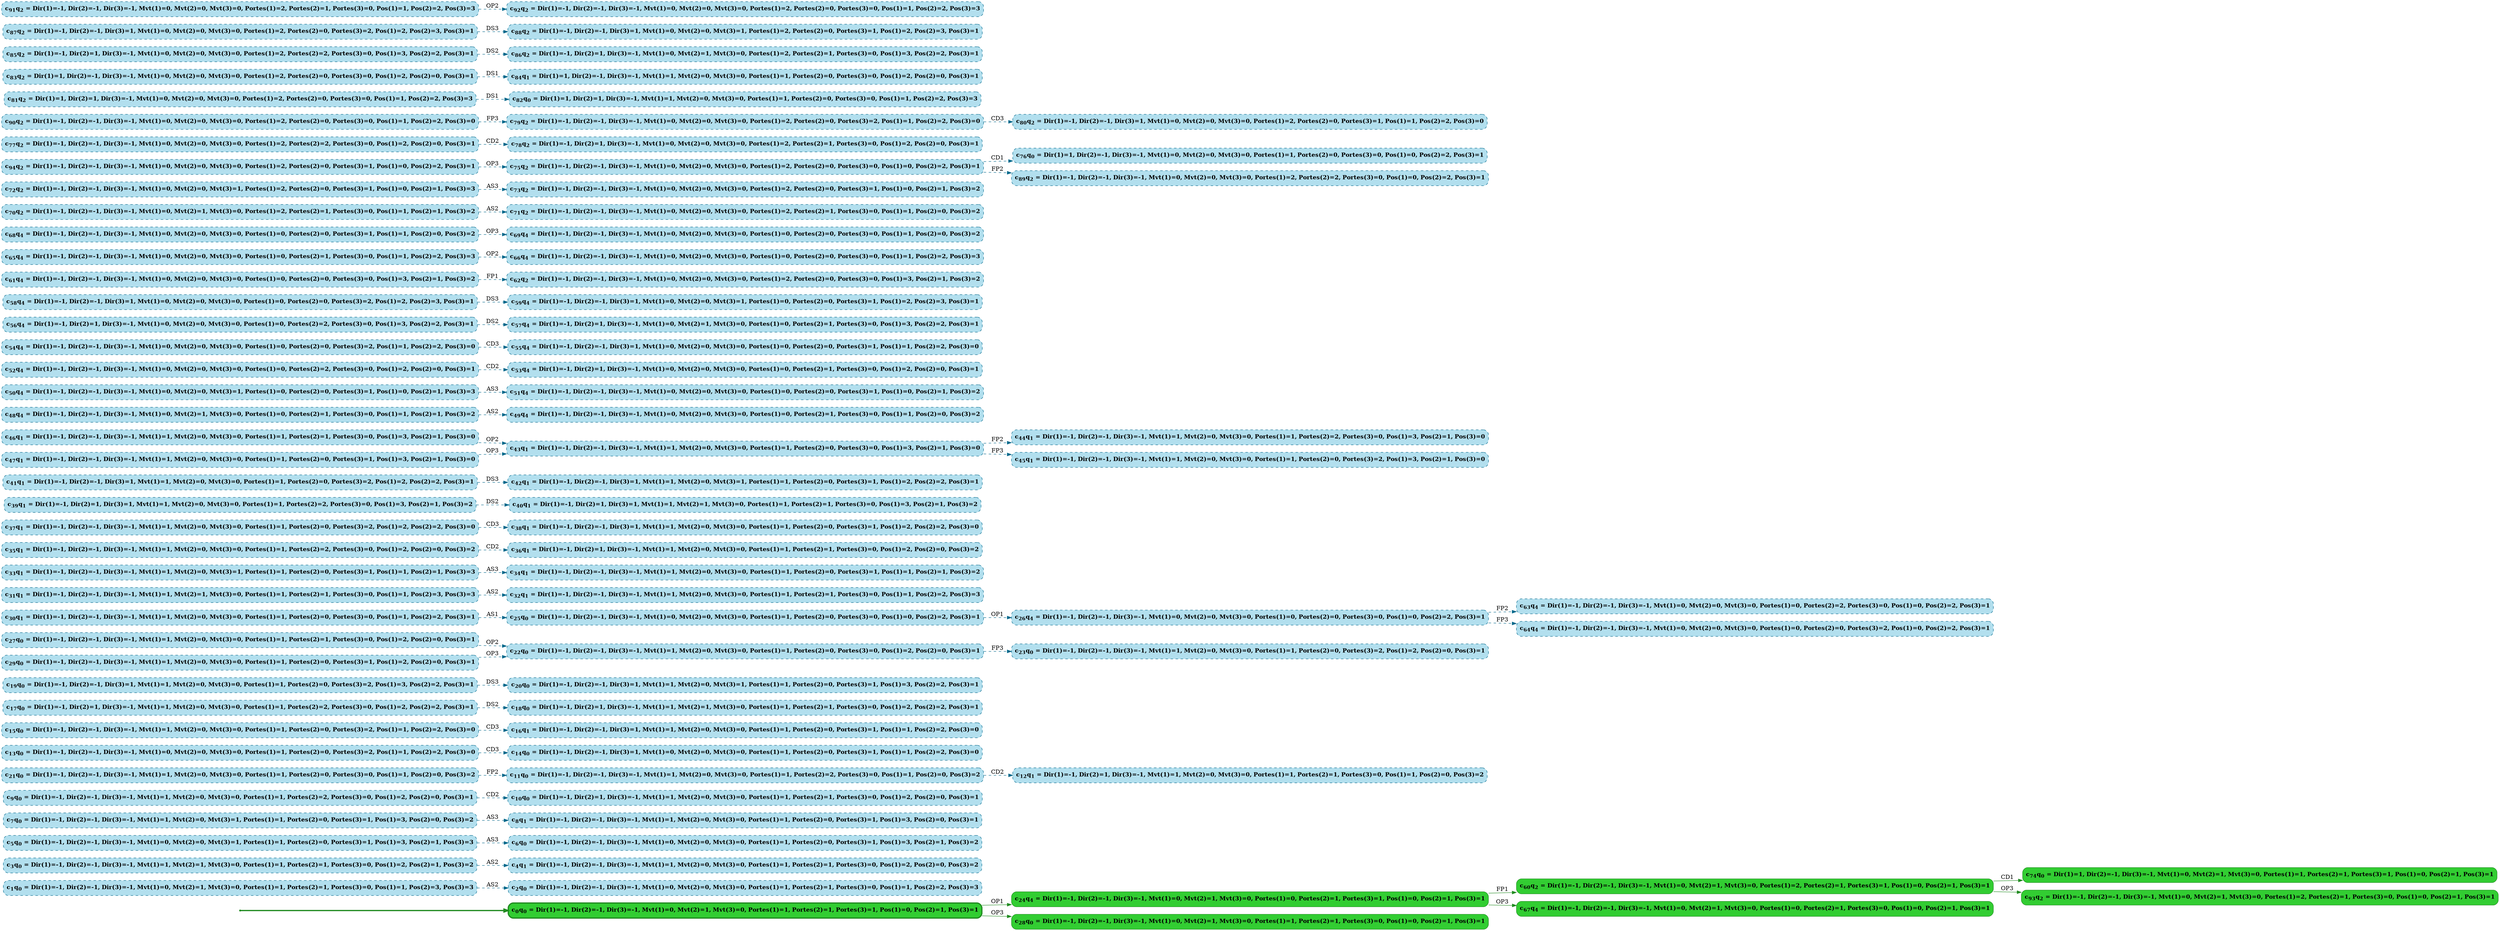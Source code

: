 digraph g {

	rankdir="LR"

	__invisible__[shape="point", color="forestgreen"]
	c0q0[label=<<b>c<sub>0</sub>q<sub>0</sub> = Dir(1)=-1, Dir(2)=-1, Dir(3)=-1, Mvt(1)=0, Mvt(2)=1, Mvt(3)=0, Portes(1)=1, Portes(2)=1, Portes(3)=1, Pos(1)=0, Pos(2)=1, Pos(3)=1</b>>, shape="box", style="rounded, filled", fillcolor="limegreen", color="forestgreen", penwidth=3] // Initial
	c24q4[label=<<b>c<sub>24</sub>q<sub>4</sub> = Dir(1)=-1, Dir(2)=-1, Dir(3)=-1, Mvt(1)=0, Mvt(2)=1, Mvt(3)=0, Portes(1)=0, Portes(2)=1, Portes(3)=1, Pos(1)=0, Pos(2)=1, Pos(3)=1</b>>, shape="box", style="rounded, filled", fillcolor="limegreen", color="forestgreen"]
	c60q2[label=<<b>c<sub>60</sub>q<sub>2</sub> = Dir(1)=-1, Dir(2)=-1, Dir(3)=-1, Mvt(1)=0, Mvt(2)=1, Mvt(3)=0, Portes(1)=2, Portes(2)=1, Portes(3)=1, Pos(1)=0, Pos(2)=1, Pos(3)=1</b>>, shape="box", style="rounded, filled", fillcolor="limegreen", color="forestgreen"]
	c74q0[label=<<b>c<sub>74</sub>q<sub>0</sub> = Dir(1)=1, Dir(2)=-1, Dir(3)=-1, Mvt(1)=0, Mvt(2)=1, Mvt(3)=0, Portes(1)=1, Portes(2)=1, Portes(3)=1, Pos(1)=0, Pos(2)=1, Pos(3)=1</b>>, shape="box", style="rounded, filled", fillcolor="limegreen", color="forestgreen"]
	c93q2[label=<<b>c<sub>93</sub>q<sub>2</sub> = Dir(1)=-1, Dir(2)=-1, Dir(3)=-1, Mvt(1)=0, Mvt(2)=1, Mvt(3)=0, Portes(1)=2, Portes(2)=1, Portes(3)=0, Pos(1)=0, Pos(2)=1, Pos(3)=1</b>>, shape="box", style="rounded, filled", fillcolor="limegreen", color="forestgreen"]
	c67q4[label=<<b>c<sub>67</sub>q<sub>4</sub> = Dir(1)=-1, Dir(2)=-1, Dir(3)=-1, Mvt(1)=0, Mvt(2)=1, Mvt(3)=0, Portes(1)=0, Portes(2)=1, Portes(3)=0, Pos(1)=0, Pos(2)=1, Pos(3)=1</b>>, shape="box", style="rounded, filled", fillcolor="limegreen", color="forestgreen"]
	c28q0[label=<<b>c<sub>28</sub>q<sub>0</sub> = Dir(1)=-1, Dir(2)=-1, Dir(3)=-1, Mvt(1)=0, Mvt(2)=1, Mvt(3)=0, Portes(1)=1, Portes(2)=1, Portes(3)=0, Pos(1)=0, Pos(2)=1, Pos(3)=1</b>>, shape="box", style="rounded, filled", fillcolor="limegreen", color="forestgreen"]
	c1q0[label=<<b>c<sub>1</sub>q<sub>0</sub> = Dir(1)=-1, Dir(2)=-1, Dir(3)=-1, Mvt(1)=0, Mvt(2)=1, Mvt(3)=0, Portes(1)=1, Portes(2)=1, Portes(3)=0, Pos(1)=1, Pos(2)=3, Pos(3)=3</b>>, shape="box", style="rounded, filled, dashed", fillcolor="lightblue2", color="deepskyblue4"]
	c2q0[label=<<b>c<sub>2</sub>q<sub>0</sub> = Dir(1)=-1, Dir(2)=-1, Dir(3)=-1, Mvt(1)=0, Mvt(2)=0, Mvt(3)=0, Portes(1)=1, Portes(2)=1, Portes(3)=0, Pos(1)=1, Pos(2)=2, Pos(3)=3</b>>, shape="box", style="rounded, filled, dashed", fillcolor="lightblue2", color="deepskyblue4"]
	c3q0[label=<<b>c<sub>3</sub>q<sub>0</sub> = Dir(1)=-1, Dir(2)=-1, Dir(3)=-1, Mvt(1)=1, Mvt(2)=1, Mvt(3)=0, Portes(1)=1, Portes(2)=1, Portes(3)=0, Pos(1)=2, Pos(2)=1, Pos(3)=2</b>>, shape="box", style="rounded, filled, dashed", fillcolor="lightblue2", color="deepskyblue4"]
	c4q1[label=<<b>c<sub>4</sub>q<sub>1</sub> = Dir(1)=-1, Dir(2)=-1, Dir(3)=-1, Mvt(1)=1, Mvt(2)=0, Mvt(3)=0, Portes(1)=1, Portes(2)=1, Portes(3)=0, Pos(1)=2, Pos(2)=0, Pos(3)=2</b>>, shape="box", style="rounded, filled, dashed", fillcolor="lightblue2", color="deepskyblue4"]
	c5q0[label=<<b>c<sub>5</sub>q<sub>0</sub> = Dir(1)=-1, Dir(2)=-1, Dir(3)=-1, Mvt(1)=0, Mvt(2)=0, Mvt(3)=1, Portes(1)=1, Portes(2)=0, Portes(3)=1, Pos(1)=3, Pos(2)=1, Pos(3)=3</b>>, shape="box", style="rounded, filled, dashed", fillcolor="lightblue2", color="deepskyblue4"]
	c6q0[label=<<b>c<sub>6</sub>q<sub>0</sub> = Dir(1)=-1, Dir(2)=-1, Dir(3)=-1, Mvt(1)=0, Mvt(2)=0, Mvt(3)=0, Portes(1)=1, Portes(2)=0, Portes(3)=1, Pos(1)=3, Pos(2)=1, Pos(3)=2</b>>, shape="box", style="rounded, filled, dashed", fillcolor="lightblue2", color="deepskyblue4"]
	c7q0[label=<<b>c<sub>7</sub>q<sub>0</sub> = Dir(1)=-1, Dir(2)=-1, Dir(3)=-1, Mvt(1)=1, Mvt(2)=0, Mvt(3)=1, Portes(1)=1, Portes(2)=0, Portes(3)=1, Pos(1)=3, Pos(2)=0, Pos(3)=2</b>>, shape="box", style="rounded, filled, dashed", fillcolor="lightblue2", color="deepskyblue4"]
	c8q1[label=<<b>c<sub>8</sub>q<sub>1</sub> = Dir(1)=-1, Dir(2)=-1, Dir(3)=-1, Mvt(1)=1, Mvt(2)=0, Mvt(3)=0, Portes(1)=1, Portes(2)=0, Portes(3)=1, Pos(1)=3, Pos(2)=0, Pos(3)=1</b>>, shape="box", style="rounded, filled, dashed", fillcolor="lightblue2", color="deepskyblue4"]
	c9q0[label=<<b>c<sub>9</sub>q<sub>0</sub> = Dir(1)=-1, Dir(2)=-1, Dir(3)=-1, Mvt(1)=1, Mvt(2)=0, Mvt(3)=0, Portes(1)=1, Portes(2)=2, Portes(3)=0, Pos(1)=2, Pos(2)=0, Pos(3)=1</b>>, shape="box", style="rounded, filled, dashed", fillcolor="lightblue2", color="deepskyblue4"]
	c10q0[label=<<b>c<sub>10</sub>q<sub>0</sub> = Dir(1)=-1, Dir(2)=1, Dir(3)=-1, Mvt(1)=1, Mvt(2)=0, Mvt(3)=0, Portes(1)=1, Portes(2)=1, Portes(3)=0, Pos(1)=2, Pos(2)=0, Pos(3)=1</b>>, shape="box", style="rounded, filled, dashed", fillcolor="lightblue2", color="deepskyblue4"]
	c11q0[label=<<b>c<sub>11</sub>q<sub>0</sub> = Dir(1)=-1, Dir(2)=-1, Dir(3)=-1, Mvt(1)=1, Mvt(2)=0, Mvt(3)=0, Portes(1)=1, Portes(2)=2, Portes(3)=0, Pos(1)=1, Pos(2)=0, Pos(3)=2</b>>, shape="box", style="rounded, filled, dashed", fillcolor="lightblue2", color="deepskyblue4"]
	c12q1[label=<<b>c<sub>12</sub>q<sub>1</sub> = Dir(1)=-1, Dir(2)=1, Dir(3)=-1, Mvt(1)=1, Mvt(2)=0, Mvt(3)=0, Portes(1)=1, Portes(2)=1, Portes(3)=0, Pos(1)=1, Pos(2)=0, Pos(3)=2</b>>, shape="box", style="rounded, filled, dashed", fillcolor="lightblue2", color="deepskyblue4"]
	c13q0[label=<<b>c<sub>13</sub>q<sub>0</sub> = Dir(1)=-1, Dir(2)=-1, Dir(3)=-1, Mvt(1)=0, Mvt(2)=0, Mvt(3)=0, Portes(1)=1, Portes(2)=0, Portes(3)=2, Pos(1)=1, Pos(2)=2, Pos(3)=0</b>>, shape="box", style="rounded, filled, dashed", fillcolor="lightblue2", color="deepskyblue4"]
	c14q0[label=<<b>c<sub>14</sub>q<sub>0</sub> = Dir(1)=-1, Dir(2)=-1, Dir(3)=1, Mvt(1)=0, Mvt(2)=0, Mvt(3)=0, Portes(1)=1, Portes(2)=0, Portes(3)=1, Pos(1)=1, Pos(2)=2, Pos(3)=0</b>>, shape="box", style="rounded, filled, dashed", fillcolor="lightblue2", color="deepskyblue4"]
	c15q0[label=<<b>c<sub>15</sub>q<sub>0</sub> = Dir(1)=-1, Dir(2)=-1, Dir(3)=-1, Mvt(1)=1, Mvt(2)=0, Mvt(3)=0, Portes(1)=1, Portes(2)=0, Portes(3)=2, Pos(1)=1, Pos(2)=2, Pos(3)=0</b>>, shape="box", style="rounded, filled, dashed", fillcolor="lightblue2", color="deepskyblue4"]
	c16q1[label=<<b>c<sub>16</sub>q<sub>1</sub> = Dir(1)=-1, Dir(2)=-1, Dir(3)=1, Mvt(1)=1, Mvt(2)=0, Mvt(3)=0, Portes(1)=1, Portes(2)=0, Portes(3)=1, Pos(1)=1, Pos(2)=2, Pos(3)=0</b>>, shape="box", style="rounded, filled, dashed", fillcolor="lightblue2", color="deepskyblue4"]
	c17q0[label=<<b>c<sub>17</sub>q<sub>0</sub> = Dir(1)=-1, Dir(2)=1, Dir(3)=-1, Mvt(1)=1, Mvt(2)=0, Mvt(3)=0, Portes(1)=1, Portes(2)=2, Portes(3)=0, Pos(1)=2, Pos(2)=2, Pos(3)=1</b>>, shape="box", style="rounded, filled, dashed", fillcolor="lightblue2", color="deepskyblue4"]
	c18q0[label=<<b>c<sub>18</sub>q<sub>0</sub> = Dir(1)=-1, Dir(2)=1, Dir(3)=-1, Mvt(1)=1, Mvt(2)=1, Mvt(3)=0, Portes(1)=1, Portes(2)=1, Portes(3)=0, Pos(1)=2, Pos(2)=2, Pos(3)=1</b>>, shape="box", style="rounded, filled, dashed", fillcolor="lightblue2", color="deepskyblue4"]
	c19q0[label=<<b>c<sub>19</sub>q<sub>0</sub> = Dir(1)=-1, Dir(2)=-1, Dir(3)=1, Mvt(1)=1, Mvt(2)=0, Mvt(3)=0, Portes(1)=1, Portes(2)=0, Portes(3)=2, Pos(1)=3, Pos(2)=2, Pos(3)=1</b>>, shape="box", style="rounded, filled, dashed", fillcolor="lightblue2", color="deepskyblue4"]
	c20q0[label=<<b>c<sub>20</sub>q<sub>0</sub> = Dir(1)=-1, Dir(2)=-1, Dir(3)=1, Mvt(1)=1, Mvt(2)=0, Mvt(3)=1, Portes(1)=1, Portes(2)=0, Portes(3)=1, Pos(1)=3, Pos(2)=2, Pos(3)=1</b>>, shape="box", style="rounded, filled, dashed", fillcolor="lightblue2", color="deepskyblue4"]
	c21q0[label=<<b>c<sub>21</sub>q<sub>0</sub> = Dir(1)=-1, Dir(2)=-1, Dir(3)=-1, Mvt(1)=1, Mvt(2)=0, Mvt(3)=0, Portes(1)=1, Portes(2)=0, Portes(3)=0, Pos(1)=1, Pos(2)=0, Pos(3)=2</b>>, shape="box", style="rounded, filled, dashed", fillcolor="lightblue2", color="deepskyblue4"]
	c22q0[label=<<b>c<sub>22</sub>q<sub>0</sub> = Dir(1)=-1, Dir(2)=-1, Dir(3)=-1, Mvt(1)=1, Mvt(2)=0, Mvt(3)=0, Portes(1)=1, Portes(2)=0, Portes(3)=0, Pos(1)=2, Pos(2)=0, Pos(3)=1</b>>, shape="box", style="rounded, filled, dashed", fillcolor="lightblue2", color="deepskyblue4"]
	c23q0[label=<<b>c<sub>23</sub>q<sub>0</sub> = Dir(1)=-1, Dir(2)=-1, Dir(3)=-1, Mvt(1)=1, Mvt(2)=0, Mvt(3)=0, Portes(1)=1, Portes(2)=0, Portes(3)=2, Pos(1)=2, Pos(2)=0, Pos(3)=1</b>>, shape="box", style="rounded, filled, dashed", fillcolor="lightblue2", color="deepskyblue4"]
	c25q0[label=<<b>c<sub>25</sub>q<sub>0</sub> = Dir(1)=-1, Dir(2)=-1, Dir(3)=-1, Mvt(1)=0, Mvt(2)=0, Mvt(3)=0, Portes(1)=1, Portes(2)=0, Portes(3)=0, Pos(1)=0, Pos(2)=2, Pos(3)=1</b>>, shape="box", style="rounded, filled, dashed", fillcolor="lightblue2", color="deepskyblue4"]
	c26q4[label=<<b>c<sub>26</sub>q<sub>4</sub> = Dir(1)=-1, Dir(2)=-1, Dir(3)=-1, Mvt(1)=0, Mvt(2)=0, Mvt(3)=0, Portes(1)=0, Portes(2)=0, Portes(3)=0, Pos(1)=0, Pos(2)=2, Pos(3)=1</b>>, shape="box", style="rounded, filled, dashed", fillcolor="lightblue2", color="deepskyblue4"]
	c27q0[label=<<b>c<sub>27</sub>q<sub>0</sub> = Dir(1)=-1, Dir(2)=-1, Dir(3)=-1, Mvt(1)=1, Mvt(2)=0, Mvt(3)=0, Portes(1)=1, Portes(2)=1, Portes(3)=0, Pos(1)=2, Pos(2)=0, Pos(3)=1</b>>, shape="box", style="rounded, filled, dashed", fillcolor="lightblue2", color="deepskyblue4"]
	c29q0[label=<<b>c<sub>29</sub>q<sub>0</sub> = Dir(1)=-1, Dir(2)=-1, Dir(3)=-1, Mvt(1)=1, Mvt(2)=0, Mvt(3)=0, Portes(1)=1, Portes(2)=0, Portes(3)=1, Pos(1)=2, Pos(2)=0, Pos(3)=1</b>>, shape="box", style="rounded, filled, dashed", fillcolor="lightblue2", color="deepskyblue4"]
	c30q1[label=<<b>c<sub>30</sub>q<sub>1</sub> = Dir(1)=-1, Dir(2)=-1, Dir(3)=-1, Mvt(1)=1, Mvt(2)=0, Mvt(3)=0, Portes(1)=1, Portes(2)=0, Portes(3)=0, Pos(1)=1, Pos(2)=2, Pos(3)=1</b>>, shape="box", style="rounded, filled, dashed", fillcolor="lightblue2", color="deepskyblue4"]
	c31q1[label=<<b>c<sub>31</sub>q<sub>1</sub> = Dir(1)=-1, Dir(2)=-1, Dir(3)=-1, Mvt(1)=1, Mvt(2)=1, Mvt(3)=0, Portes(1)=1, Portes(2)=1, Portes(3)=0, Pos(1)=1, Pos(2)=3, Pos(3)=3</b>>, shape="box", style="rounded, filled, dashed", fillcolor="lightblue2", color="deepskyblue4"]
	c32q1[label=<<b>c<sub>32</sub>q<sub>1</sub> = Dir(1)=-1, Dir(2)=-1, Dir(3)=-1, Mvt(1)=1, Mvt(2)=0, Mvt(3)=0, Portes(1)=1, Portes(2)=1, Portes(3)=0, Pos(1)=1, Pos(2)=2, Pos(3)=3</b>>, shape="box", style="rounded, filled, dashed", fillcolor="lightblue2", color="deepskyblue4"]
	c33q1[label=<<b>c<sub>33</sub>q<sub>1</sub> = Dir(1)=-1, Dir(2)=-1, Dir(3)=-1, Mvt(1)=1, Mvt(2)=0, Mvt(3)=1, Portes(1)=1, Portes(2)=0, Portes(3)=1, Pos(1)=1, Pos(2)=1, Pos(3)=3</b>>, shape="box", style="rounded, filled, dashed", fillcolor="lightblue2", color="deepskyblue4"]
	c34q1[label=<<b>c<sub>34</sub>q<sub>1</sub> = Dir(1)=-1, Dir(2)=-1, Dir(3)=-1, Mvt(1)=1, Mvt(2)=0, Mvt(3)=0, Portes(1)=1, Portes(2)=0, Portes(3)=1, Pos(1)=1, Pos(2)=1, Pos(3)=2</b>>, shape="box", style="rounded, filled, dashed", fillcolor="lightblue2", color="deepskyblue4"]
	c35q1[label=<<b>c<sub>35</sub>q<sub>1</sub> = Dir(1)=-1, Dir(2)=-1, Dir(3)=-1, Mvt(1)=1, Mvt(2)=0, Mvt(3)=0, Portes(1)=1, Portes(2)=2, Portes(3)=0, Pos(1)=2, Pos(2)=0, Pos(3)=2</b>>, shape="box", style="rounded, filled, dashed", fillcolor="lightblue2", color="deepskyblue4"]
	c36q1[label=<<b>c<sub>36</sub>q<sub>1</sub> = Dir(1)=-1, Dir(2)=1, Dir(3)=-1, Mvt(1)=1, Mvt(2)=0, Mvt(3)=0, Portes(1)=1, Portes(2)=1, Portes(3)=0, Pos(1)=2, Pos(2)=0, Pos(3)=2</b>>, shape="box", style="rounded, filled, dashed", fillcolor="lightblue2", color="deepskyblue4"]
	c37q1[label=<<b>c<sub>37</sub>q<sub>1</sub> = Dir(1)=-1, Dir(2)=-1, Dir(3)=-1, Mvt(1)=1, Mvt(2)=0, Mvt(3)=0, Portes(1)=1, Portes(2)=0, Portes(3)=2, Pos(1)=2, Pos(2)=2, Pos(3)=0</b>>, shape="box", style="rounded, filled, dashed", fillcolor="lightblue2", color="deepskyblue4"]
	c38q1[label=<<b>c<sub>38</sub>q<sub>1</sub> = Dir(1)=-1, Dir(2)=-1, Dir(3)=1, Mvt(1)=1, Mvt(2)=0, Mvt(3)=0, Portes(1)=1, Portes(2)=0, Portes(3)=1, Pos(1)=2, Pos(2)=2, Pos(3)=0</b>>, shape="box", style="rounded, filled, dashed", fillcolor="lightblue2", color="deepskyblue4"]
	c39q1[label=<<b>c<sub>39</sub>q<sub>1</sub> = Dir(1)=-1, Dir(2)=1, Dir(3)=1, Mvt(1)=1, Mvt(2)=0, Mvt(3)=0, Portes(1)=1, Portes(2)=2, Portes(3)=0, Pos(1)=3, Pos(2)=1, Pos(3)=2</b>>, shape="box", style="rounded, filled, dashed", fillcolor="lightblue2", color="deepskyblue4"]
	c40q1[label=<<b>c<sub>40</sub>q<sub>1</sub> = Dir(1)=-1, Dir(2)=1, Dir(3)=1, Mvt(1)=1, Mvt(2)=1, Mvt(3)=0, Portes(1)=1, Portes(2)=1, Portes(3)=0, Pos(1)=3, Pos(2)=1, Pos(3)=2</b>>, shape="box", style="rounded, filled, dashed", fillcolor="lightblue2", color="deepskyblue4"]
	c41q1[label=<<b>c<sub>41</sub>q<sub>1</sub> = Dir(1)=-1, Dir(2)=-1, Dir(3)=1, Mvt(1)=1, Mvt(2)=0, Mvt(3)=0, Portes(1)=1, Portes(2)=0, Portes(3)=2, Pos(1)=2, Pos(2)=2, Pos(3)=1</b>>, shape="box", style="rounded, filled, dashed", fillcolor="lightblue2", color="deepskyblue4"]
	c42q1[label=<<b>c<sub>42</sub>q<sub>1</sub> = Dir(1)=-1, Dir(2)=-1, Dir(3)=1, Mvt(1)=1, Mvt(2)=0, Mvt(3)=1, Portes(1)=1, Portes(2)=0, Portes(3)=1, Pos(1)=2, Pos(2)=2, Pos(3)=1</b>>, shape="box", style="rounded, filled, dashed", fillcolor="lightblue2", color="deepskyblue4"]
	c43q1[label=<<b>c<sub>43</sub>q<sub>1</sub> = Dir(1)=-1, Dir(2)=-1, Dir(3)=-1, Mvt(1)=1, Mvt(2)=0, Mvt(3)=0, Portes(1)=1, Portes(2)=0, Portes(3)=0, Pos(1)=3, Pos(2)=1, Pos(3)=0</b>>, shape="box", style="rounded, filled, dashed", fillcolor="lightblue2", color="deepskyblue4"]
	c44q1[label=<<b>c<sub>44</sub>q<sub>1</sub> = Dir(1)=-1, Dir(2)=-1, Dir(3)=-1, Mvt(1)=1, Mvt(2)=0, Mvt(3)=0, Portes(1)=1, Portes(2)=2, Portes(3)=0, Pos(1)=3, Pos(2)=1, Pos(3)=0</b>>, shape="box", style="rounded, filled, dashed", fillcolor="lightblue2", color="deepskyblue4"]
	c45q1[label=<<b>c<sub>45</sub>q<sub>1</sub> = Dir(1)=-1, Dir(2)=-1, Dir(3)=-1, Mvt(1)=1, Mvt(2)=0, Mvt(3)=0, Portes(1)=1, Portes(2)=0, Portes(3)=2, Pos(1)=3, Pos(2)=1, Pos(3)=0</b>>, shape="box", style="rounded, filled, dashed", fillcolor="lightblue2", color="deepskyblue4"]
	c46q1[label=<<b>c<sub>46</sub>q<sub>1</sub> = Dir(1)=-1, Dir(2)=-1, Dir(3)=-1, Mvt(1)=1, Mvt(2)=0, Mvt(3)=0, Portes(1)=1, Portes(2)=1, Portes(3)=0, Pos(1)=3, Pos(2)=1, Pos(3)=0</b>>, shape="box", style="rounded, filled, dashed", fillcolor="lightblue2", color="deepskyblue4"]
	c47q1[label=<<b>c<sub>47</sub>q<sub>1</sub> = Dir(1)=-1, Dir(2)=-1, Dir(3)=-1, Mvt(1)=1, Mvt(2)=0, Mvt(3)=0, Portes(1)=1, Portes(2)=0, Portes(3)=1, Pos(1)=3, Pos(2)=1, Pos(3)=0</b>>, shape="box", style="rounded, filled, dashed", fillcolor="lightblue2", color="deepskyblue4"]
	c48q4[label=<<b>c<sub>48</sub>q<sub>4</sub> = Dir(1)=-1, Dir(2)=-1, Dir(3)=-1, Mvt(1)=0, Mvt(2)=1, Mvt(3)=0, Portes(1)=0, Portes(2)=1, Portes(3)=0, Pos(1)=1, Pos(2)=1, Pos(3)=2</b>>, shape="box", style="rounded, filled, dashed", fillcolor="lightblue2", color="deepskyblue4"]
	c49q4[label=<<b>c<sub>49</sub>q<sub>4</sub> = Dir(1)=-1, Dir(2)=-1, Dir(3)=-1, Mvt(1)=0, Mvt(2)=0, Mvt(3)=0, Portes(1)=0, Portes(2)=1, Portes(3)=0, Pos(1)=1, Pos(2)=0, Pos(3)=2</b>>, shape="box", style="rounded, filled, dashed", fillcolor="lightblue2", color="deepskyblue4"]
	c50q4[label=<<b>c<sub>50</sub>q<sub>4</sub> = Dir(1)=-1, Dir(2)=-1, Dir(3)=-1, Mvt(1)=0, Mvt(2)=0, Mvt(3)=1, Portes(1)=0, Portes(2)=0, Portes(3)=1, Pos(1)=0, Pos(2)=1, Pos(3)=3</b>>, shape="box", style="rounded, filled, dashed", fillcolor="lightblue2", color="deepskyblue4"]
	c51q4[label=<<b>c<sub>51</sub>q<sub>4</sub> = Dir(1)=-1, Dir(2)=-1, Dir(3)=-1, Mvt(1)=0, Mvt(2)=0, Mvt(3)=0, Portes(1)=0, Portes(2)=0, Portes(3)=1, Pos(1)=0, Pos(2)=1, Pos(3)=2</b>>, shape="box", style="rounded, filled, dashed", fillcolor="lightblue2", color="deepskyblue4"]
	c52q4[label=<<b>c<sub>52</sub>q<sub>4</sub> = Dir(1)=-1, Dir(2)=-1, Dir(3)=-1, Mvt(1)=0, Mvt(2)=0, Mvt(3)=0, Portes(1)=0, Portes(2)=2, Portes(3)=0, Pos(1)=2, Pos(2)=0, Pos(3)=1</b>>, shape="box", style="rounded, filled, dashed", fillcolor="lightblue2", color="deepskyblue4"]
	c53q4[label=<<b>c<sub>53</sub>q<sub>4</sub> = Dir(1)=-1, Dir(2)=1, Dir(3)=-1, Mvt(1)=0, Mvt(2)=0, Mvt(3)=0, Portes(1)=0, Portes(2)=1, Portes(3)=0, Pos(1)=2, Pos(2)=0, Pos(3)=1</b>>, shape="box", style="rounded, filled, dashed", fillcolor="lightblue2", color="deepskyblue4"]
	c54q4[label=<<b>c<sub>54</sub>q<sub>4</sub> = Dir(1)=-1, Dir(2)=-1, Dir(3)=-1, Mvt(1)=0, Mvt(2)=0, Mvt(3)=0, Portes(1)=0, Portes(2)=0, Portes(3)=2, Pos(1)=1, Pos(2)=2, Pos(3)=0</b>>, shape="box", style="rounded, filled, dashed", fillcolor="lightblue2", color="deepskyblue4"]
	c55q4[label=<<b>c<sub>55</sub>q<sub>4</sub> = Dir(1)=-1, Dir(2)=-1, Dir(3)=1, Mvt(1)=0, Mvt(2)=0, Mvt(3)=0, Portes(1)=0, Portes(2)=0, Portes(3)=1, Pos(1)=1, Pos(2)=2, Pos(3)=0</b>>, shape="box", style="rounded, filled, dashed", fillcolor="lightblue2", color="deepskyblue4"]
	c56q4[label=<<b>c<sub>56</sub>q<sub>4</sub> = Dir(1)=-1, Dir(2)=1, Dir(3)=-1, Mvt(1)=0, Mvt(2)=0, Mvt(3)=0, Portes(1)=0, Portes(2)=2, Portes(3)=0, Pos(1)=3, Pos(2)=2, Pos(3)=1</b>>, shape="box", style="rounded, filled, dashed", fillcolor="lightblue2", color="deepskyblue4"]
	c57q4[label=<<b>c<sub>57</sub>q<sub>4</sub> = Dir(1)=-1, Dir(2)=1, Dir(3)=-1, Mvt(1)=0, Mvt(2)=1, Mvt(3)=0, Portes(1)=0, Portes(2)=1, Portes(3)=0, Pos(1)=3, Pos(2)=2, Pos(3)=1</b>>, shape="box", style="rounded, filled, dashed", fillcolor="lightblue2", color="deepskyblue4"]
	c58q4[label=<<b>c<sub>58</sub>q<sub>4</sub> = Dir(1)=-1, Dir(2)=-1, Dir(3)=1, Mvt(1)=0, Mvt(2)=0, Mvt(3)=0, Portes(1)=0, Portes(2)=0, Portes(3)=2, Pos(1)=2, Pos(2)=3, Pos(3)=1</b>>, shape="box", style="rounded, filled, dashed", fillcolor="lightblue2", color="deepskyblue4"]
	c59q4[label=<<b>c<sub>59</sub>q<sub>4</sub> = Dir(1)=-1, Dir(2)=-1, Dir(3)=1, Mvt(1)=0, Mvt(2)=0, Mvt(3)=1, Portes(1)=0, Portes(2)=0, Portes(3)=1, Pos(1)=2, Pos(2)=3, Pos(3)=1</b>>, shape="box", style="rounded, filled, dashed", fillcolor="lightblue2", color="deepskyblue4"]
	c61q4[label=<<b>c<sub>61</sub>q<sub>4</sub> = Dir(1)=-1, Dir(2)=-1, Dir(3)=-1, Mvt(1)=0, Mvt(2)=0, Mvt(3)=0, Portes(1)=0, Portes(2)=0, Portes(3)=0, Pos(1)=3, Pos(2)=1, Pos(3)=2</b>>, shape="box", style="rounded, filled, dashed", fillcolor="lightblue2", color="deepskyblue4"]
	c62q2[label=<<b>c<sub>62</sub>q<sub>2</sub> = Dir(1)=-1, Dir(2)=-1, Dir(3)=-1, Mvt(1)=0, Mvt(2)=0, Mvt(3)=0, Portes(1)=2, Portes(2)=0, Portes(3)=0, Pos(1)=3, Pos(2)=1, Pos(3)=2</b>>, shape="box", style="rounded, filled, dashed", fillcolor="lightblue2", color="deepskyblue4"]
	c63q4[label=<<b>c<sub>63</sub>q<sub>4</sub> = Dir(1)=-1, Dir(2)=-1, Dir(3)=-1, Mvt(1)=0, Mvt(2)=0, Mvt(3)=0, Portes(1)=0, Portes(2)=2, Portes(3)=0, Pos(1)=0, Pos(2)=2, Pos(3)=1</b>>, shape="box", style="rounded, filled, dashed", fillcolor="lightblue2", color="deepskyblue4"]
	c64q4[label=<<b>c<sub>64</sub>q<sub>4</sub> = Dir(1)=-1, Dir(2)=-1, Dir(3)=-1, Mvt(1)=0, Mvt(2)=0, Mvt(3)=0, Portes(1)=0, Portes(2)=0, Portes(3)=2, Pos(1)=0, Pos(2)=2, Pos(3)=1</b>>, shape="box", style="rounded, filled, dashed", fillcolor="lightblue2", color="deepskyblue4"]
	c65q4[label=<<b>c<sub>65</sub>q<sub>4</sub> = Dir(1)=-1, Dir(2)=-1, Dir(3)=-1, Mvt(1)=0, Mvt(2)=0, Mvt(3)=0, Portes(1)=0, Portes(2)=1, Portes(3)=0, Pos(1)=1, Pos(2)=2, Pos(3)=3</b>>, shape="box", style="rounded, filled, dashed", fillcolor="lightblue2", color="deepskyblue4"]
	c66q4[label=<<b>c<sub>66</sub>q<sub>4</sub> = Dir(1)=-1, Dir(2)=-1, Dir(3)=-1, Mvt(1)=0, Mvt(2)=0, Mvt(3)=0, Portes(1)=0, Portes(2)=0, Portes(3)=0, Pos(1)=1, Pos(2)=2, Pos(3)=3</b>>, shape="box", style="rounded, filled, dashed", fillcolor="lightblue2", color="deepskyblue4"]
	c68q4[label=<<b>c<sub>68</sub>q<sub>4</sub> = Dir(1)=-1, Dir(2)=-1, Dir(3)=-1, Mvt(1)=0, Mvt(2)=0, Mvt(3)=0, Portes(1)=0, Portes(2)=0, Portes(3)=1, Pos(1)=1, Pos(2)=0, Pos(3)=2</b>>, shape="box", style="rounded, filled, dashed", fillcolor="lightblue2", color="deepskyblue4"]
	c69q4[label=<<b>c<sub>69</sub>q<sub>4</sub> = Dir(1)=-1, Dir(2)=-1, Dir(3)=-1, Mvt(1)=0, Mvt(2)=0, Mvt(3)=0, Portes(1)=0, Portes(2)=0, Portes(3)=0, Pos(1)=1, Pos(2)=0, Pos(3)=2</b>>, shape="box", style="rounded, filled, dashed", fillcolor="lightblue2", color="deepskyblue4"]
	c70q2[label=<<b>c<sub>70</sub>q<sub>2</sub> = Dir(1)=-1, Dir(2)=-1, Dir(3)=-1, Mvt(1)=0, Mvt(2)=1, Mvt(3)=0, Portes(1)=2, Portes(2)=1, Portes(3)=0, Pos(1)=1, Pos(2)=1, Pos(3)=2</b>>, shape="box", style="rounded, filled, dashed", fillcolor="lightblue2", color="deepskyblue4"]
	c71q2[label=<<b>c<sub>71</sub>q<sub>2</sub> = Dir(1)=-1, Dir(2)=-1, Dir(3)=-1, Mvt(1)=0, Mvt(2)=0, Mvt(3)=0, Portes(1)=2, Portes(2)=1, Portes(3)=0, Pos(1)=1, Pos(2)=0, Pos(3)=2</b>>, shape="box", style="rounded, filled, dashed", fillcolor="lightblue2", color="deepskyblue4"]
	c72q2[label=<<b>c<sub>72</sub>q<sub>2</sub> = Dir(1)=-1, Dir(2)=-1, Dir(3)=-1, Mvt(1)=0, Mvt(2)=0, Mvt(3)=1, Portes(1)=2, Portes(2)=0, Portes(3)=1, Pos(1)=0, Pos(2)=1, Pos(3)=3</b>>, shape="box", style="rounded, filled, dashed", fillcolor="lightblue2", color="deepskyblue4"]
	c73q2[label=<<b>c<sub>73</sub>q<sub>2</sub> = Dir(1)=-1, Dir(2)=-1, Dir(3)=-1, Mvt(1)=0, Mvt(2)=0, Mvt(3)=0, Portes(1)=2, Portes(2)=0, Portes(3)=1, Pos(1)=0, Pos(2)=1, Pos(3)=2</b>>, shape="box", style="rounded, filled, dashed", fillcolor="lightblue2", color="deepskyblue4"]
	c75q2[label=<<b>c<sub>75</sub>q<sub>2</sub> = Dir(1)=-1, Dir(2)=-1, Dir(3)=-1, Mvt(1)=0, Mvt(2)=0, Mvt(3)=0, Portes(1)=2, Portes(2)=0, Portes(3)=0, Pos(1)=0, Pos(2)=2, Pos(3)=1</b>>, shape="box", style="rounded, filled, dashed", fillcolor="lightblue2", color="deepskyblue4"]
	c76q0[label=<<b>c<sub>76</sub>q<sub>0</sub> = Dir(1)=1, Dir(2)=-1, Dir(3)=-1, Mvt(1)=0, Mvt(2)=0, Mvt(3)=0, Portes(1)=1, Portes(2)=0, Portes(3)=0, Pos(1)=0, Pos(2)=2, Pos(3)=1</b>>, shape="box", style="rounded, filled, dashed", fillcolor="lightblue2", color="deepskyblue4"]
	c77q2[label=<<b>c<sub>77</sub>q<sub>2</sub> = Dir(1)=-1, Dir(2)=-1, Dir(3)=-1, Mvt(1)=0, Mvt(2)=0, Mvt(3)=0, Portes(1)=2, Portes(2)=2, Portes(3)=0, Pos(1)=2, Pos(2)=0, Pos(3)=1</b>>, shape="box", style="rounded, filled, dashed", fillcolor="lightblue2", color="deepskyblue4"]
	c78q2[label=<<b>c<sub>78</sub>q<sub>2</sub> = Dir(1)=-1, Dir(2)=1, Dir(3)=-1, Mvt(1)=0, Mvt(2)=0, Mvt(3)=0, Portes(1)=2, Portes(2)=1, Portes(3)=0, Pos(1)=2, Pos(2)=0, Pos(3)=1</b>>, shape="box", style="rounded, filled, dashed", fillcolor="lightblue2", color="deepskyblue4"]
	c79q2[label=<<b>c<sub>79</sub>q<sub>2</sub> = Dir(1)=-1, Dir(2)=-1, Dir(3)=-1, Mvt(1)=0, Mvt(2)=0, Mvt(3)=0, Portes(1)=2, Portes(2)=0, Portes(3)=2, Pos(1)=1, Pos(2)=2, Pos(3)=0</b>>, shape="box", style="rounded, filled, dashed", fillcolor="lightblue2", color="deepskyblue4"]
	c80q2[label=<<b>c<sub>80</sub>q<sub>2</sub> = Dir(1)=-1, Dir(2)=-1, Dir(3)=1, Mvt(1)=0, Mvt(2)=0, Mvt(3)=0, Portes(1)=2, Portes(2)=0, Portes(3)=1, Pos(1)=1, Pos(2)=2, Pos(3)=0</b>>, shape="box", style="rounded, filled, dashed", fillcolor="lightblue2", color="deepskyblue4"]
	c81q2[label=<<b>c<sub>81</sub>q<sub>2</sub> = Dir(1)=1, Dir(2)=1, Dir(3)=-1, Mvt(1)=0, Mvt(2)=0, Mvt(3)=0, Portes(1)=2, Portes(2)=0, Portes(3)=0, Pos(1)=1, Pos(2)=2, Pos(3)=3</b>>, shape="box", style="rounded, filled, dashed", fillcolor="lightblue2", color="deepskyblue4"]
	c82q0[label=<<b>c<sub>82</sub>q<sub>0</sub> = Dir(1)=1, Dir(2)=1, Dir(3)=-1, Mvt(1)=1, Mvt(2)=0, Mvt(3)=0, Portes(1)=1, Portes(2)=0, Portes(3)=0, Pos(1)=1, Pos(2)=2, Pos(3)=3</b>>, shape="box", style="rounded, filled, dashed", fillcolor="lightblue2", color="deepskyblue4"]
	c83q2[label=<<b>c<sub>83</sub>q<sub>2</sub> = Dir(1)=1, Dir(2)=-1, Dir(3)=-1, Mvt(1)=0, Mvt(2)=0, Mvt(3)=0, Portes(1)=2, Portes(2)=0, Portes(3)=0, Pos(1)=2, Pos(2)=0, Pos(3)=1</b>>, shape="box", style="rounded, filled, dashed", fillcolor="lightblue2", color="deepskyblue4"]
	c84q1[label=<<b>c<sub>84</sub>q<sub>1</sub> = Dir(1)=1, Dir(2)=-1, Dir(3)=-1, Mvt(1)=1, Mvt(2)=0, Mvt(3)=0, Portes(1)=1, Portes(2)=0, Portes(3)=0, Pos(1)=2, Pos(2)=0, Pos(3)=1</b>>, shape="box", style="rounded, filled, dashed", fillcolor="lightblue2", color="deepskyblue4"]
	c85q2[label=<<b>c<sub>85</sub>q<sub>2</sub> = Dir(1)=-1, Dir(2)=1, Dir(3)=-1, Mvt(1)=0, Mvt(2)=0, Mvt(3)=0, Portes(1)=2, Portes(2)=2, Portes(3)=0, Pos(1)=3, Pos(2)=2, Pos(3)=1</b>>, shape="box", style="rounded, filled, dashed", fillcolor="lightblue2", color="deepskyblue4"]
	c86q2[label=<<b>c<sub>86</sub>q<sub>2</sub> = Dir(1)=-1, Dir(2)=1, Dir(3)=-1, Mvt(1)=0, Mvt(2)=1, Mvt(3)=0, Portes(1)=2, Portes(2)=1, Portes(3)=0, Pos(1)=3, Pos(2)=2, Pos(3)=1</b>>, shape="box", style="rounded, filled, dashed", fillcolor="lightblue2", color="deepskyblue4"]
	c87q2[label=<<b>c<sub>87</sub>q<sub>2</sub> = Dir(1)=-1, Dir(2)=-1, Dir(3)=1, Mvt(1)=0, Mvt(2)=0, Mvt(3)=0, Portes(1)=2, Portes(2)=0, Portes(3)=2, Pos(1)=2, Pos(2)=3, Pos(3)=1</b>>, shape="box", style="rounded, filled, dashed", fillcolor="lightblue2", color="deepskyblue4"]
	c88q2[label=<<b>c<sub>88</sub>q<sub>2</sub> = Dir(1)=-1, Dir(2)=-1, Dir(3)=1, Mvt(1)=0, Mvt(2)=0, Mvt(3)=1, Portes(1)=2, Portes(2)=0, Portes(3)=1, Pos(1)=2, Pos(2)=3, Pos(3)=1</b>>, shape="box", style="rounded, filled, dashed", fillcolor="lightblue2", color="deepskyblue4"]
	c89q2[label=<<b>c<sub>89</sub>q<sub>2</sub> = Dir(1)=-1, Dir(2)=-1, Dir(3)=-1, Mvt(1)=0, Mvt(2)=0, Mvt(3)=0, Portes(1)=2, Portes(2)=2, Portes(3)=0, Pos(1)=0, Pos(2)=2, Pos(3)=1</b>>, shape="box", style="rounded, filled, dashed", fillcolor="lightblue2", color="deepskyblue4"]
	c90q2[label=<<b>c<sub>90</sub>q<sub>2</sub> = Dir(1)=-1, Dir(2)=-1, Dir(3)=-1, Mvt(1)=0, Mvt(2)=0, Mvt(3)=0, Portes(1)=2, Portes(2)=0, Portes(3)=0, Pos(1)=1, Pos(2)=2, Pos(3)=0</b>>, shape="box", style="rounded, filled, dashed", fillcolor="lightblue2", color="deepskyblue4"]
	c91q2[label=<<b>c<sub>91</sub>q<sub>2</sub> = Dir(1)=-1, Dir(2)=-1, Dir(3)=-1, Mvt(1)=0, Mvt(2)=0, Mvt(3)=0, Portes(1)=2, Portes(2)=1, Portes(3)=0, Pos(1)=1, Pos(2)=2, Pos(3)=3</b>>, shape="box", style="rounded, filled, dashed", fillcolor="lightblue2", color="deepskyblue4"]
	c92q2[label=<<b>c<sub>92</sub>q<sub>2</sub> = Dir(1)=-1, Dir(2)=-1, Dir(3)=-1, Mvt(1)=0, Mvt(2)=0, Mvt(3)=0, Portes(1)=2, Portes(2)=0, Portes(3)=0, Pos(1)=1, Pos(2)=2, Pos(3)=3</b>>, shape="box", style="rounded, filled, dashed", fillcolor="lightblue2", color="deepskyblue4"]
	c94q2[label=<<b>c<sub>94</sub>q<sub>2</sub> = Dir(1)=-1, Dir(2)=-1, Dir(3)=-1, Mvt(1)=0, Mvt(2)=0, Mvt(3)=0, Portes(1)=2, Portes(2)=0, Portes(3)=1, Pos(1)=0, Pos(2)=2, Pos(3)=1</b>>, shape="box", style="rounded, filled, dashed", fillcolor="lightblue2", color="deepskyblue4"]

	__invisible__ -> c0q0[penwidth=3, color="forestgreen"]
	c0q0 -> c24q4[label=<OP1>, color="forestgreen"]
	c24q4 -> c60q2[label=<FP1>, color="forestgreen"]
	c60q2 -> c74q0[label=<CD1>, color="forestgreen"]
	c60q2 -> c93q2[label=<OP3>, color="forestgreen"]
	c24q4 -> c67q4[label=<OP3>, color="forestgreen"]
	c0q0 -> c28q0[label=<OP3>, color="forestgreen"]
	c1q0 -> c2q0[label=<AS2>, color="deepskyblue4", style="dashed"]
	c3q0 -> c4q1[label=<AS2>, color="deepskyblue4", style="dashed"]
	c5q0 -> c6q0[label=<AS3>, color="deepskyblue4", style="dashed"]
	c7q0 -> c8q1[label=<AS3>, color="deepskyblue4", style="dashed"]
	c9q0 -> c10q0[label=<CD2>, color="deepskyblue4", style="dashed"]
	c11q0 -> c12q1[label=<CD2>, color="deepskyblue4", style="dashed"]
	c13q0 -> c14q0[label=<CD3>, color="deepskyblue4", style="dashed"]
	c15q0 -> c16q1[label=<CD3>, color="deepskyblue4", style="dashed"]
	c17q0 -> c18q0[label=<DS2>, color="deepskyblue4", style="dashed"]
	c19q0 -> c20q0[label=<DS3>, color="deepskyblue4", style="dashed"]
	c21q0 -> c11q0[label=<FP2>, color="deepskyblue4", style="dashed"]
	c22q0 -> c23q0[label=<FP3>, color="deepskyblue4", style="dashed"]
	c25q0 -> c26q4[label=<OP1>, color="deepskyblue4", style="dashed"]
	c27q0 -> c22q0[label=<OP2>, color="deepskyblue4", style="dashed"]
	c29q0 -> c22q0[label=<OP3>, color="deepskyblue4", style="dashed"]
	c30q1 -> c25q0[label=<AS1>, color="deepskyblue4", style="dashed"]
	c31q1 -> c32q1[label=<AS2>, color="deepskyblue4", style="dashed"]
	c33q1 -> c34q1[label=<AS3>, color="deepskyblue4", style="dashed"]
	c35q1 -> c36q1[label=<CD2>, color="deepskyblue4", style="dashed"]
	c37q1 -> c38q1[label=<CD3>, color="deepskyblue4", style="dashed"]
	c39q1 -> c40q1[label=<DS2>, color="deepskyblue4", style="dashed"]
	c41q1 -> c42q1[label=<DS3>, color="deepskyblue4", style="dashed"]
	c43q1 -> c44q1[label=<FP2>, color="deepskyblue4", style="dashed"]
	c43q1 -> c45q1[label=<FP3>, color="deepskyblue4", style="dashed"]
	c46q1 -> c43q1[label=<OP2>, color="deepskyblue4", style="dashed"]
	c47q1 -> c43q1[label=<OP3>, color="deepskyblue4", style="dashed"]
	c48q4 -> c49q4[label=<AS2>, color="deepskyblue4", style="dashed"]
	c50q4 -> c51q4[label=<AS3>, color="deepskyblue4", style="dashed"]
	c52q4 -> c53q4[label=<CD2>, color="deepskyblue4", style="dashed"]
	c54q4 -> c55q4[label=<CD3>, color="deepskyblue4", style="dashed"]
	c56q4 -> c57q4[label=<DS2>, color="deepskyblue4", style="dashed"]
	c58q4 -> c59q4[label=<DS3>, color="deepskyblue4", style="dashed"]
	c61q4 -> c62q2[label=<FP1>, color="deepskyblue4", style="dashed"]
	c26q4 -> c63q4[label=<FP2>, color="deepskyblue4", style="dashed"]
	c26q4 -> c64q4[label=<FP3>, color="deepskyblue4", style="dashed"]
	c65q4 -> c66q4[label=<OP2>, color="deepskyblue4", style="dashed"]
	c68q4 -> c69q4[label=<OP3>, color="deepskyblue4", style="dashed"]
	c70q2 -> c71q2[label=<AS2>, color="deepskyblue4", style="dashed"]
	c72q2 -> c73q2[label=<AS3>, color="deepskyblue4", style="dashed"]
	c75q2 -> c76q0[label=<CD1>, color="deepskyblue4", style="dashed"]
	c77q2 -> c78q2[label=<CD2>, color="deepskyblue4", style="dashed"]
	c79q2 -> c80q2[label=<CD3>, color="deepskyblue4", style="dashed"]
	c81q2 -> c82q0[label=<DS1>, color="deepskyblue4", style="dashed"]
	c83q2 -> c84q1[label=<DS1>, color="deepskyblue4", style="dashed"]
	c85q2 -> c86q2[label=<DS2>, color="deepskyblue4", style="dashed"]
	c87q2 -> c88q2[label=<DS3>, color="deepskyblue4", style="dashed"]
	c75q2 -> c89q2[label=<FP2>, color="deepskyblue4", style="dashed"]
	c90q2 -> c79q2[label=<FP3>, color="deepskyblue4", style="dashed"]
	c91q2 -> c92q2[label=<OP2>, color="deepskyblue4", style="dashed"]
	c94q2 -> c75q2[label=<OP3>, color="deepskyblue4", style="dashed"]

}
